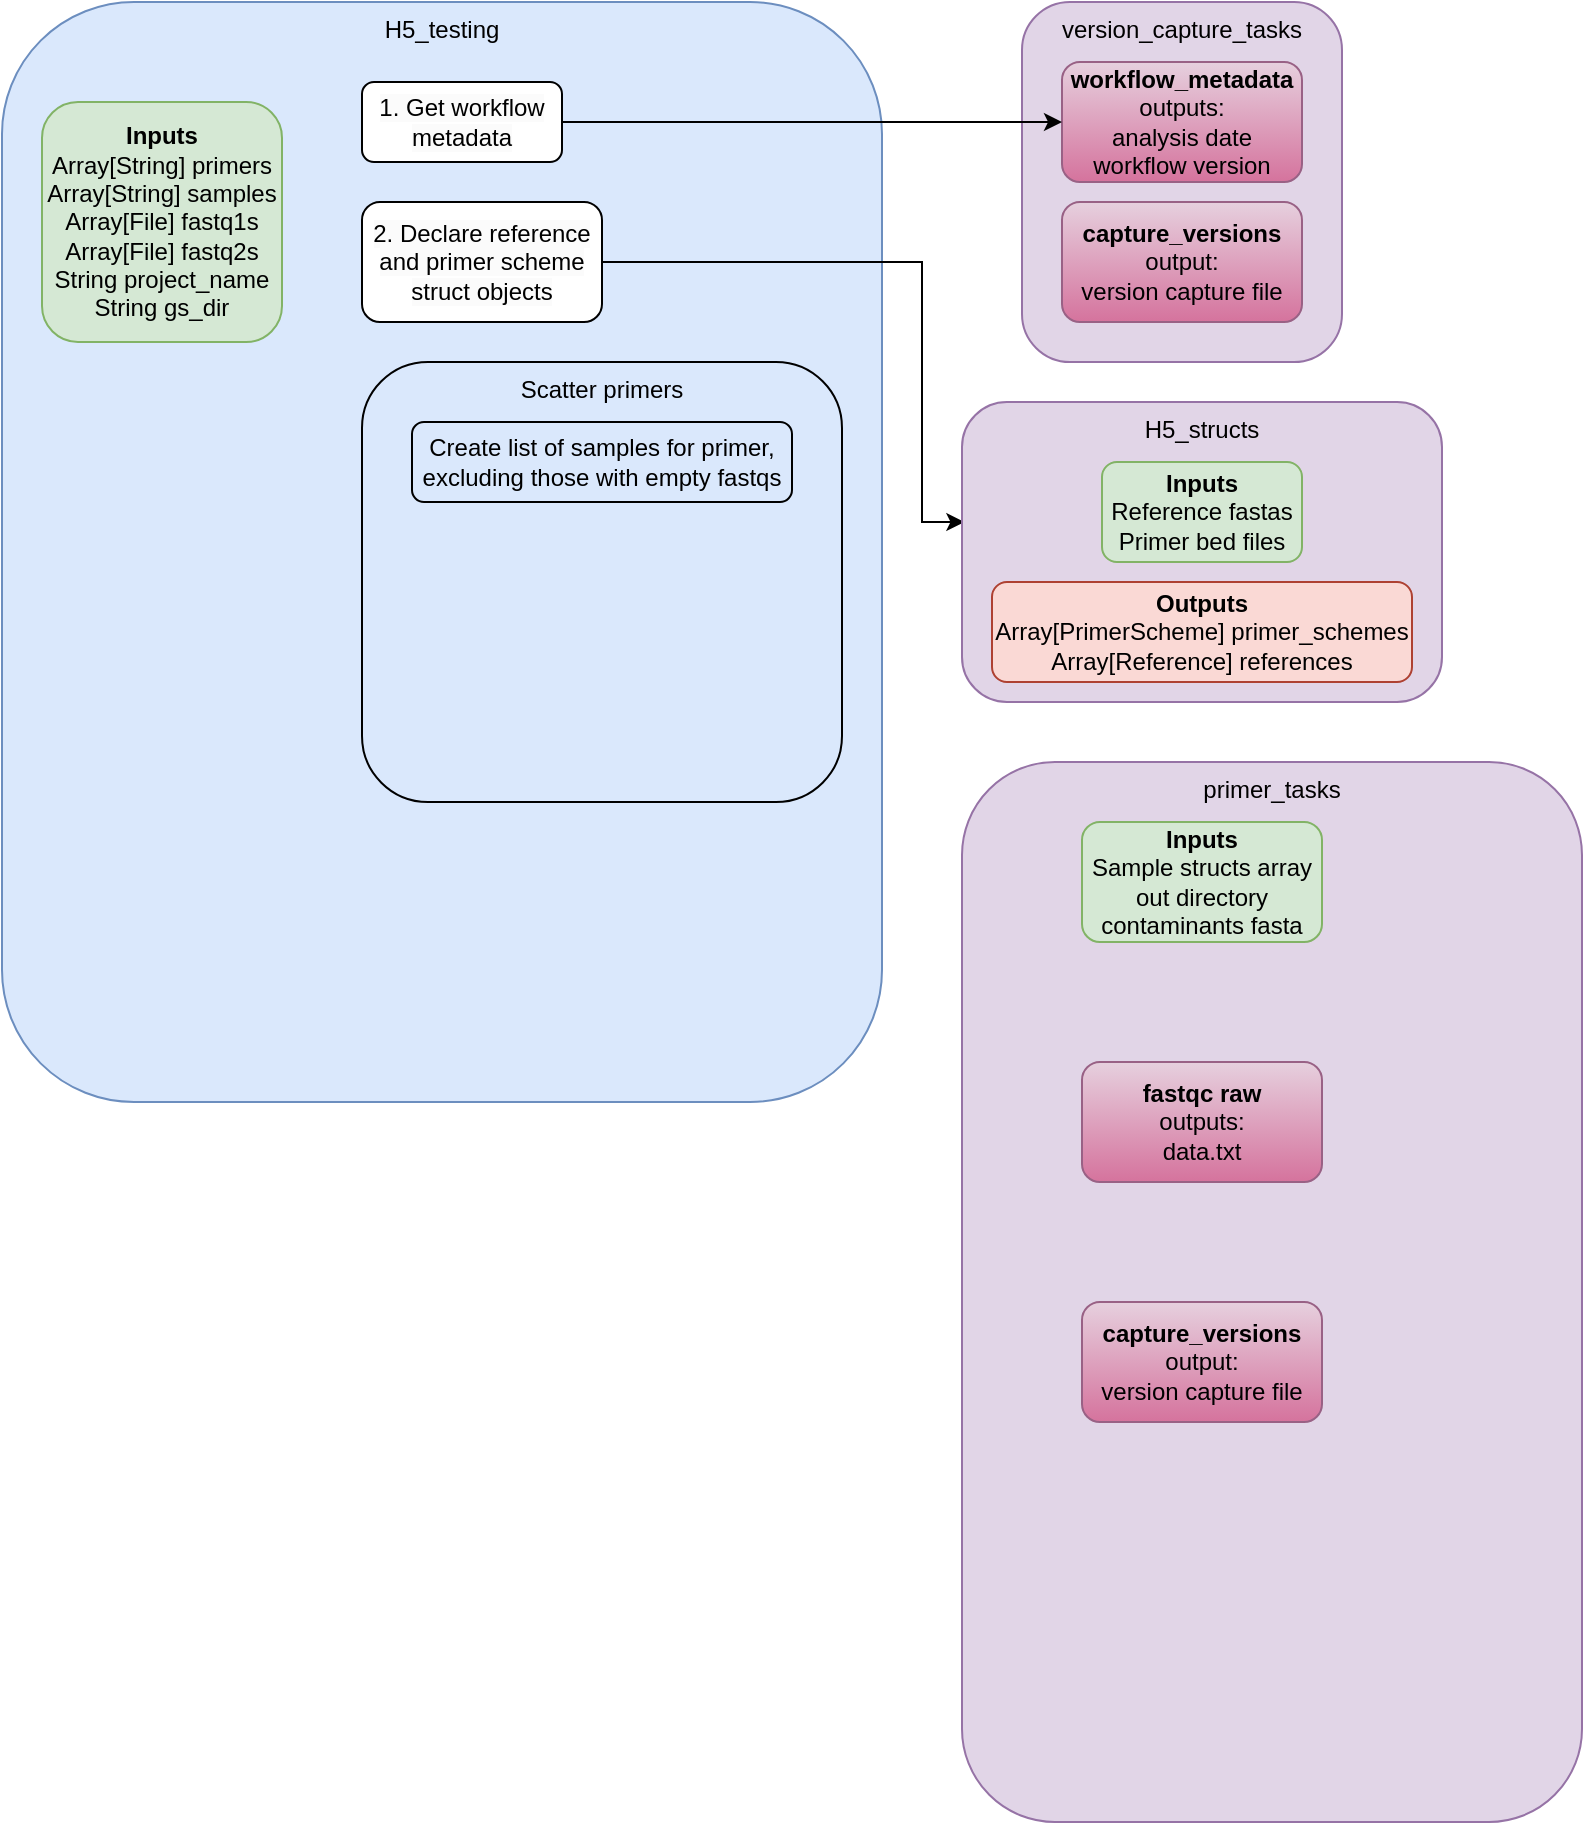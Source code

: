 <mxfile version="24.7.12">
  <diagram name="Page-1" id="GMDDIx7yCkg-b94p4l4E">
    <mxGraphModel dx="1434" dy="738" grid="1" gridSize="10" guides="1" tooltips="1" connect="1" arrows="1" fold="1" page="1" pageScale="1" pageWidth="850" pageHeight="1100" math="0" shadow="0">
      <root>
        <mxCell id="0" />
        <mxCell id="1" parent="0" />
        <mxCell id="-yUBXSq1VkXAMvy7D73L-1" value="&lt;div style=&quot;&quot;&gt;&lt;span style=&quot;background-color: initial;&quot;&gt;H5_testing&lt;/span&gt;&lt;/div&gt;" style="rounded=1;whiteSpace=wrap;html=1;align=center;horizontal=1;verticalAlign=top;fillColor=#dae8fc;strokeColor=#6c8ebf;" vertex="1" parent="1">
          <mxGeometry x="40" y="30" width="440" height="550" as="geometry" />
        </mxCell>
        <mxCell id="-yUBXSq1VkXAMvy7D73L-3" value="&lt;div style=&quot;&quot;&gt;&lt;b style=&quot;background-color: initial;&quot;&gt;Inputs&lt;/b&gt;&lt;/div&gt;&lt;div&gt;&lt;div&gt;Array[String] primers&lt;/div&gt;&lt;div&gt;Array[String] samples&lt;/div&gt;&lt;div&gt;Array[File] fastq1s&lt;/div&gt;&lt;div&gt;Array[File] fastq2s&lt;/div&gt;&lt;div&gt;String project_name&lt;/div&gt;&lt;div&gt;String gs_dir&lt;/div&gt;&lt;/div&gt;" style="rounded=1;whiteSpace=wrap;html=1;verticalAlign=middle;align=center;fillColor=#d5e8d4;strokeColor=#82b366;" vertex="1" parent="1">
          <mxGeometry x="60" y="80" width="120" height="120" as="geometry" />
        </mxCell>
        <mxCell id="-yUBXSq1VkXAMvy7D73L-9" style="edgeStyle=orthogonalEdgeStyle;rounded=0;orthogonalLoop=1;jettySize=auto;html=1;entryX=0.005;entryY=0.4;entryDx=0;entryDy=0;entryPerimeter=0;exitX=1;exitY=0.5;exitDx=0;exitDy=0;" edge="1" parent="1" source="-yUBXSq1VkXAMvy7D73L-14" target="-yUBXSq1VkXAMvy7D73L-4">
          <mxGeometry relative="1" as="geometry">
            <mxPoint x="360" y="250" as="sourcePoint" />
            <Array as="points">
              <mxPoint x="500" y="160" />
              <mxPoint x="500" y="290" />
            </Array>
          </mxGeometry>
        </mxCell>
        <mxCell id="-yUBXSq1VkXAMvy7D73L-13" value="&lt;span style=&quot;color: rgb(0, 0, 0); font-family: Helvetica; font-size: 12px; font-style: normal; font-variant-ligatures: normal; font-variant-caps: normal; font-weight: 400; letter-spacing: normal; orphans: 2; text-align: center; text-indent: 0px; text-transform: none; widows: 2; word-spacing: 0px; -webkit-text-stroke-width: 0px; white-space: normal; background-color: rgb(251, 251, 251); text-decoration-thickness: initial; text-decoration-style: initial; text-decoration-color: initial; display: inline !important; float: none;&quot;&gt;1. Get workflow metadata&lt;/span&gt;" style="rounded=1;whiteSpace=wrap;html=1;" vertex="1" parent="1">
          <mxGeometry x="220" y="70" width="100" height="40" as="geometry" />
        </mxCell>
        <mxCell id="-yUBXSq1VkXAMvy7D73L-14" value="&lt;br&gt;&lt;span style=&quot;color: rgb(0, 0, 0); font-family: Helvetica; font-size: 12px; font-style: normal; font-variant-ligatures: normal; font-variant-caps: normal; font-weight: 400; letter-spacing: normal; orphans: 2; text-align: center; text-indent: 0px; text-transform: none; widows: 2; word-spacing: 0px; -webkit-text-stroke-width: 0px; white-space: normal; background-color: rgb(251, 251, 251); text-decoration-thickness: initial; text-decoration-style: initial; text-decoration-color: initial; display: inline !important; float: none;&quot;&gt;2. Declare reference and primer scheme struct objects&lt;/span&gt;&lt;div&gt;&lt;br/&gt;&lt;/div&gt;" style="rounded=1;whiteSpace=wrap;html=1;" vertex="1" parent="1">
          <mxGeometry x="220" y="130" width="120" height="60" as="geometry" />
        </mxCell>
        <mxCell id="-yUBXSq1VkXAMvy7D73L-24" value="" style="group" vertex="1" connectable="0" parent="1">
          <mxGeometry x="550" y="30" width="160" height="180" as="geometry" />
        </mxCell>
        <mxCell id="-yUBXSq1VkXAMvy7D73L-16" value="version_capture_tasks" style="rounded=1;whiteSpace=wrap;html=1;verticalAlign=top;fillColor=#e1d5e7;strokeColor=#9673a6;" vertex="1" parent="-yUBXSq1VkXAMvy7D73L-24">
          <mxGeometry width="160" height="180" as="geometry" />
        </mxCell>
        <mxCell id="-yUBXSq1VkXAMvy7D73L-17" value="&lt;b&gt;workflow_metadata&lt;/b&gt;&lt;div&gt;outputs:&lt;/div&gt;&lt;div&gt;analysis date&lt;/div&gt;&lt;div&gt;workflow version&lt;/div&gt;" style="rounded=1;whiteSpace=wrap;html=1;fillColor=#e6d0de;gradientColor=#d5739d;strokeColor=#996185;" vertex="1" parent="-yUBXSq1VkXAMvy7D73L-24">
          <mxGeometry x="20" y="30" width="120" height="60" as="geometry" />
        </mxCell>
        <mxCell id="-yUBXSq1VkXAMvy7D73L-18" value="&lt;b&gt;capture_versions&lt;/b&gt;&lt;div&gt;output:&lt;/div&gt;&lt;div&gt;version capture file&lt;/div&gt;" style="rounded=1;whiteSpace=wrap;html=1;fillColor=#e6d0de;gradientColor=#d5739d;strokeColor=#996185;" vertex="1" parent="-yUBXSq1VkXAMvy7D73L-24">
          <mxGeometry x="20" y="100" width="120" height="60" as="geometry" />
        </mxCell>
        <mxCell id="-yUBXSq1VkXAMvy7D73L-25" style="edgeStyle=orthogonalEdgeStyle;rounded=0;orthogonalLoop=1;jettySize=auto;html=1;exitX=1;exitY=0.5;exitDx=0;exitDy=0;entryX=0;entryY=0.5;entryDx=0;entryDy=0;" edge="1" parent="1" source="-yUBXSq1VkXAMvy7D73L-13" target="-yUBXSq1VkXAMvy7D73L-17">
          <mxGeometry relative="1" as="geometry" />
        </mxCell>
        <mxCell id="-yUBXSq1VkXAMvy7D73L-26" value="" style="group" vertex="1" connectable="0" parent="1">
          <mxGeometry x="520" y="230" width="240" height="150" as="geometry" />
        </mxCell>
        <mxCell id="-yUBXSq1VkXAMvy7D73L-4" value="H5_structs" style="rounded=1;whiteSpace=wrap;html=1;verticalAlign=top;fillColor=#e1d5e7;strokeColor=#9673a6;container=0;" vertex="1" parent="-yUBXSq1VkXAMvy7D73L-26">
          <mxGeometry width="240" height="150" as="geometry" />
        </mxCell>
        <mxCell id="-yUBXSq1VkXAMvy7D73L-5" value="&lt;div style=&quot;&quot;&gt;&lt;b style=&quot;background-color: initial;&quot;&gt;Inputs&lt;/b&gt;&lt;/div&gt;&lt;div&gt;&lt;div&gt;Reference fastas&lt;/div&gt;&lt;/div&gt;&lt;div&gt;Primer bed files&lt;/div&gt;" style="rounded=1;whiteSpace=wrap;html=1;verticalAlign=middle;align=center;fillColor=#d5e8d4;strokeColor=#82b366;container=0;" vertex="1" parent="-yUBXSq1VkXAMvy7D73L-26">
          <mxGeometry x="70" y="30" width="100" height="50" as="geometry" />
        </mxCell>
        <mxCell id="-yUBXSq1VkXAMvy7D73L-6" value="&lt;div style=&quot;&quot;&gt;&lt;b style=&quot;background-color: initial;&quot;&gt;Outputs&lt;/b&gt;&lt;/div&gt;&lt;div&gt;Array[PrimerScheme] primer_schemes&lt;br&gt;&lt;/div&gt;&lt;div&gt;Array[Reference] references&lt;br&gt;&lt;/div&gt;" style="rounded=1;whiteSpace=wrap;html=1;verticalAlign=middle;align=center;fillColor=#fad9d5;strokeColor=#ae4132;container=0;" vertex="1" parent="-yUBXSq1VkXAMvy7D73L-26">
          <mxGeometry x="15" y="90" width="210" height="50" as="geometry" />
        </mxCell>
        <mxCell id="-yUBXSq1VkXAMvy7D73L-7" style="edgeStyle=orthogonalEdgeStyle;rounded=0;orthogonalLoop=1;jettySize=auto;html=1;exitX=0.5;exitY=1;exitDx=0;exitDy=0;" edge="1" parent="-yUBXSq1VkXAMvy7D73L-26" source="-yUBXSq1VkXAMvy7D73L-5" target="-yUBXSq1VkXAMvy7D73L-5">
          <mxGeometry relative="1" as="geometry" />
        </mxCell>
        <mxCell id="-yUBXSq1VkXAMvy7D73L-27" value="Scatter primers" style="rounded=1;whiteSpace=wrap;html=1;verticalAlign=top;fillColor=none;" vertex="1" parent="1">
          <mxGeometry x="220" y="210" width="240" height="220" as="geometry" />
        </mxCell>
        <mxCell id="-yUBXSq1VkXAMvy7D73L-28" value="Create list of samples for primer, excluding those with empty fastqs" style="rounded=1;whiteSpace=wrap;html=1;fillColor=none;" vertex="1" parent="1">
          <mxGeometry x="245" y="240" width="190" height="40" as="geometry" />
        </mxCell>
        <mxCell id="-yUBXSq1VkXAMvy7D73L-33" value="&lt;b&gt;fastqc raw&lt;/b&gt;&lt;div&gt;outputs:&lt;/div&gt;&lt;div&gt;data.txt&lt;/div&gt;" style="rounded=1;whiteSpace=wrap;html=1;fillColor=#e6d0de;gradientColor=#d5739d;strokeColor=#996185;container=0;" vertex="1" parent="1">
          <mxGeometry x="700" y="600" width="120" height="60" as="geometry" />
        </mxCell>
        <mxCell id="-yUBXSq1VkXAMvy7D73L-34" value="&lt;b&gt;capture_versions&lt;/b&gt;&lt;div&gt;output:&lt;/div&gt;&lt;div&gt;version capture file&lt;/div&gt;" style="rounded=1;whiteSpace=wrap;html=1;fillColor=#e6d0de;gradientColor=#d5739d;strokeColor=#996185;container=0;" vertex="1" parent="1">
          <mxGeometry x="700" y="720" width="120" height="60" as="geometry" />
        </mxCell>
        <mxCell id="-yUBXSq1VkXAMvy7D73L-40" value="&lt;div style=&quot;&quot;&gt;&lt;b style=&quot;background-color: initial;&quot;&gt;Inputs&lt;/b&gt;&lt;/div&gt;&lt;div&gt;&lt;div&gt;Sample structs array&lt;/div&gt;&lt;/div&gt;&lt;div&gt;out directory&lt;/div&gt;&lt;div&gt;contaminants fasta&lt;/div&gt;" style="rounded=1;whiteSpace=wrap;html=1;verticalAlign=middle;align=center;fillColor=#d5e8d4;strokeColor=#82b366;container=0;" vertex="1" parent="1">
          <mxGeometry x="700" y="480" width="120" height="60" as="geometry" />
        </mxCell>
        <mxCell id="-yUBXSq1VkXAMvy7D73L-41" value="primer_tasks" style="rounded=1;whiteSpace=wrap;html=1;verticalAlign=top;fillColor=#e1d5e7;strokeColor=#9673a6;container=0;" vertex="1" parent="1">
          <mxGeometry x="520" y="410" width="310" height="530" as="geometry" />
        </mxCell>
        <mxCell id="-yUBXSq1VkXAMvy7D73L-42" value="&lt;b&gt;fastqc raw&lt;/b&gt;&lt;div&gt;outputs:&lt;/div&gt;&lt;div&gt;data.txt&lt;/div&gt;" style="rounded=1;whiteSpace=wrap;html=1;fillColor=#e6d0de;gradientColor=#d5739d;strokeColor=#996185;container=0;" vertex="1" parent="1">
          <mxGeometry x="580" y="560" width="120" height="60" as="geometry" />
        </mxCell>
        <mxCell id="-yUBXSq1VkXAMvy7D73L-43" value="&lt;b&gt;capture_versions&lt;/b&gt;&lt;div&gt;output:&lt;/div&gt;&lt;div&gt;version capture file&lt;/div&gt;" style="rounded=1;whiteSpace=wrap;html=1;fillColor=#e6d0de;gradientColor=#d5739d;strokeColor=#996185;container=0;" vertex="1" parent="1">
          <mxGeometry x="580" y="680" width="120" height="60" as="geometry" />
        </mxCell>
        <mxCell id="-yUBXSq1VkXAMvy7D73L-44" value="&lt;div style=&quot;&quot;&gt;&lt;b style=&quot;background-color: initial;&quot;&gt;Inputs&lt;/b&gt;&lt;/div&gt;&lt;div&gt;&lt;div&gt;Sample structs array&lt;/div&gt;&lt;/div&gt;&lt;div&gt;out directory&lt;/div&gt;&lt;div&gt;contaminants fasta&lt;/div&gt;" style="rounded=1;whiteSpace=wrap;html=1;verticalAlign=middle;align=center;fillColor=#d5e8d4;strokeColor=#82b366;container=0;" vertex="1" parent="1">
          <mxGeometry x="580" y="440" width="120" height="60" as="geometry" />
        </mxCell>
      </root>
    </mxGraphModel>
  </diagram>
</mxfile>
